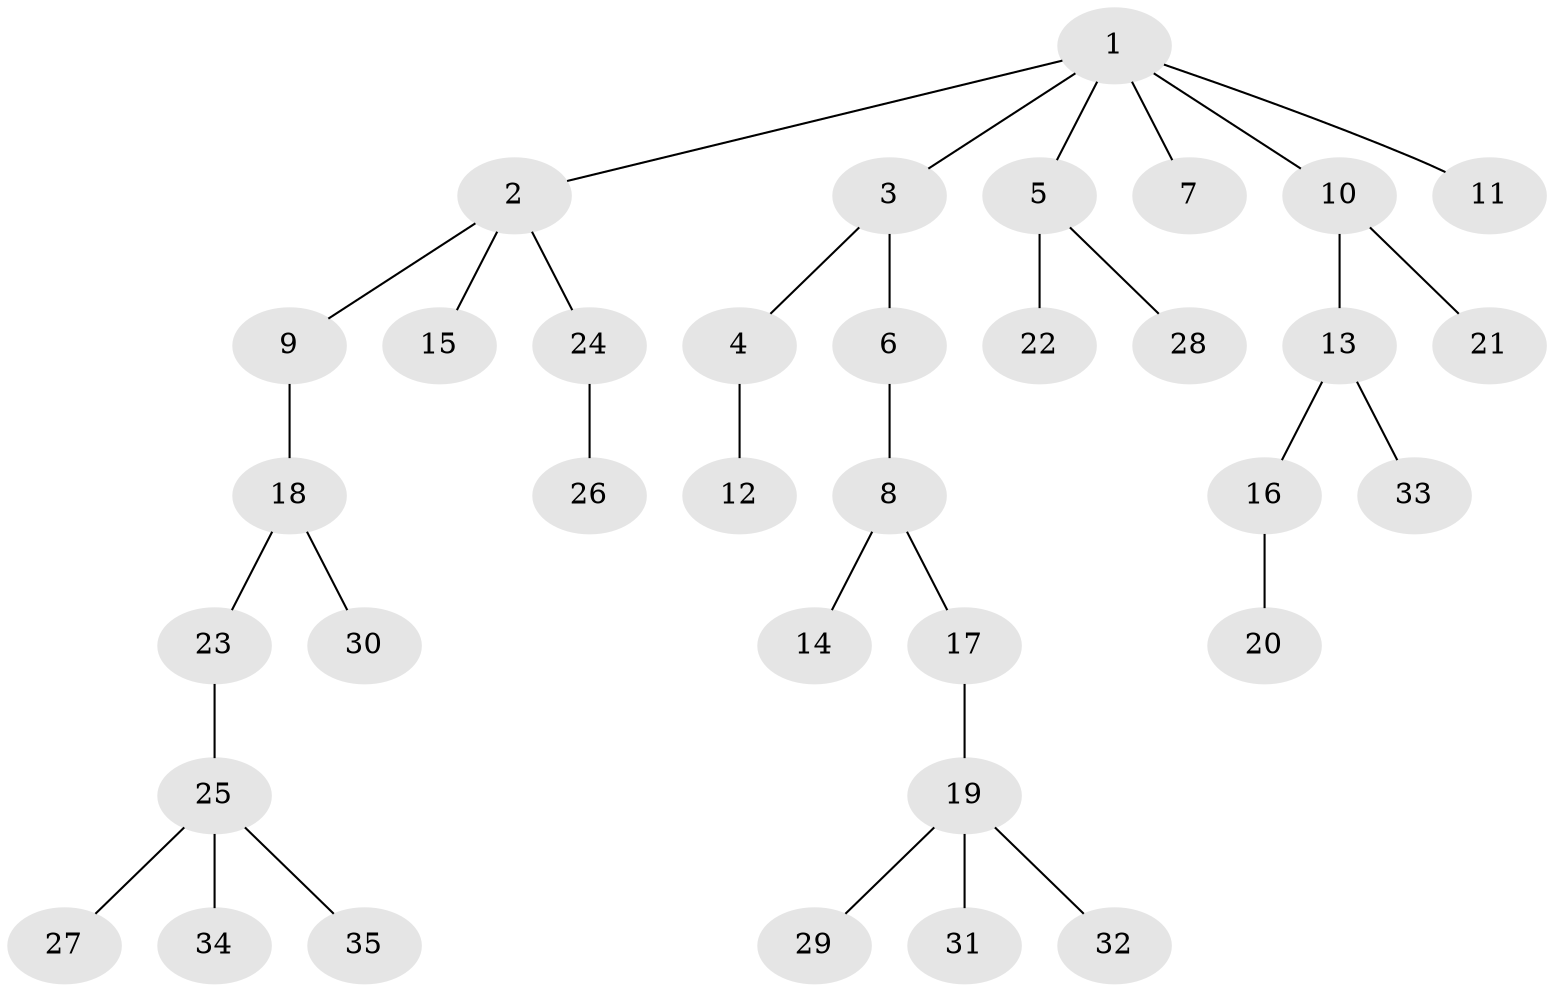 // original degree distribution, {7: 0.017241379310344827, 5: 0.05172413793103448, 4: 0.08620689655172414, 3: 0.10344827586206896, 1: 0.5517241379310345, 2: 0.1896551724137931}
// Generated by graph-tools (version 1.1) at 2025/51/03/04/25 22:51:45]
// undirected, 35 vertices, 34 edges
graph export_dot {
  node [color=gray90,style=filled];
  1;
  2;
  3;
  4;
  5;
  6;
  7;
  8;
  9;
  10;
  11;
  12;
  13;
  14;
  15;
  16;
  17;
  18;
  19;
  20;
  21;
  22;
  23;
  24;
  25;
  26;
  27;
  28;
  29;
  30;
  31;
  32;
  33;
  34;
  35;
  1 -- 2 [weight=1.0];
  1 -- 3 [weight=1.0];
  1 -- 5 [weight=1.0];
  1 -- 7 [weight=1.0];
  1 -- 10 [weight=1.0];
  1 -- 11 [weight=1.0];
  2 -- 9 [weight=1.0];
  2 -- 15 [weight=1.0];
  2 -- 24 [weight=1.0];
  3 -- 4 [weight=1.0];
  3 -- 6 [weight=1.0];
  4 -- 12 [weight=1.0];
  5 -- 22 [weight=1.0];
  5 -- 28 [weight=1.0];
  6 -- 8 [weight=1.0];
  8 -- 14 [weight=1.0];
  8 -- 17 [weight=1.0];
  9 -- 18 [weight=1.0];
  10 -- 13 [weight=1.0];
  10 -- 21 [weight=1.0];
  13 -- 16 [weight=1.0];
  13 -- 33 [weight=1.0];
  16 -- 20 [weight=1.0];
  17 -- 19 [weight=1.0];
  18 -- 23 [weight=1.0];
  18 -- 30 [weight=1.0];
  19 -- 29 [weight=1.0];
  19 -- 31 [weight=1.0];
  19 -- 32 [weight=1.0];
  23 -- 25 [weight=1.0];
  24 -- 26 [weight=1.0];
  25 -- 27 [weight=1.0];
  25 -- 34 [weight=1.0];
  25 -- 35 [weight=1.0];
}
